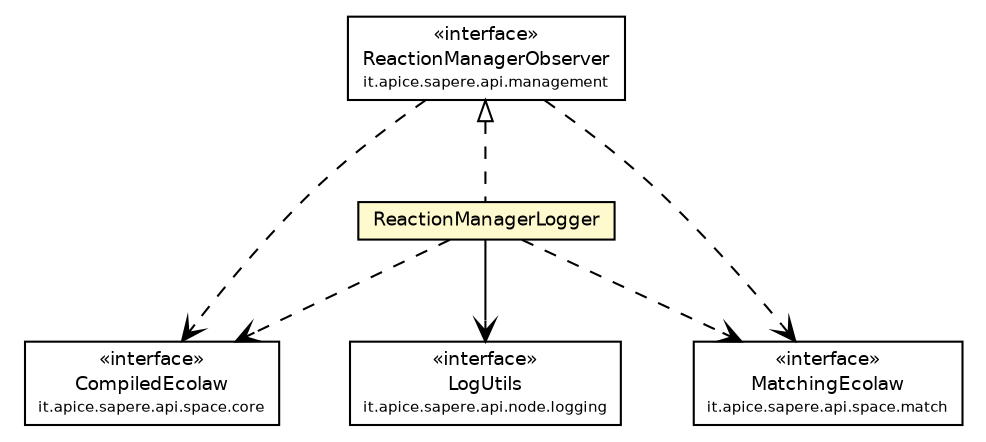 #!/usr/local/bin/dot
#
# Class diagram 
# Generated by UmlGraph version 4.4 (http://www.spinellis.gr/sw/umlgraph)
#

digraph G {
	edge [fontname="Helvetica",fontsize=10,labelfontname="Helvetica",labelfontsize=10];
	node [fontname="Helvetica",fontsize=10,shape=plaintext];
	// it.apice.sapere.api.management.ReactionManagerObserver
	c63162 [label=<<table border="0" cellborder="1" cellspacing="0" cellpadding="2" port="p" href="../../api/management/ReactionManagerObserver.html">
		<tr><td><table border="0" cellspacing="0" cellpadding="1">
			<tr><td> &laquo;interface&raquo; </td></tr>
			<tr><td> ReactionManagerObserver </td></tr>
			<tr><td><font point-size="7.0"> it.apice.sapere.api.management </font></td></tr>
		</table></td></tr>
		</table>>, fontname="Helvetica", fontcolor="black", fontsize=9.0];
	// it.apice.sapere.api.node.logging.LogUtils
	c63172 [label=<<table border="0" cellborder="1" cellspacing="0" cellpadding="2" port="p" href="../../api/node/logging/LogUtils.html">
		<tr><td><table border="0" cellspacing="0" cellpadding="1">
			<tr><td> &laquo;interface&raquo; </td></tr>
			<tr><td> LogUtils </td></tr>
			<tr><td><font point-size="7.0"> it.apice.sapere.api.node.logging </font></td></tr>
		</table></td></tr>
		</table>>, fontname="Helvetica", fontcolor="black", fontsize=9.0];
	// it.apice.sapere.api.space.core.CompiledEcolaw
	c63179 [label=<<table border="0" cellborder="1" cellspacing="0" cellpadding="2" port="p" href="../../api/space/core/CompiledEcolaw.html">
		<tr><td><table border="0" cellspacing="0" cellpadding="1">
			<tr><td> &laquo;interface&raquo; </td></tr>
			<tr><td> CompiledEcolaw </td></tr>
			<tr><td><font point-size="7.0"> it.apice.sapere.api.space.core </font></td></tr>
		</table></td></tr>
		</table>>, fontname="Helvetica", fontcolor="black", fontsize=9.0];
	// it.apice.sapere.api.space.match.MatchingEcolaw
	c63189 [label=<<table border="0" cellborder="1" cellspacing="0" cellpadding="2" port="p" href="../../api/space/match/MatchingEcolaw.html">
		<tr><td><table border="0" cellspacing="0" cellpadding="1">
			<tr><td> &laquo;interface&raquo; </td></tr>
			<tr><td> MatchingEcolaw </td></tr>
			<tr><td><font point-size="7.0"> it.apice.sapere.api.space.match </font></td></tr>
		</table></td></tr>
		</table>>, fontname="Helvetica", fontcolor="black", fontsize=9.0];
	// it.apice.sapere.management.impl.ReactionManagerLogger
	c63277 [label=<<table border="0" cellborder="1" cellspacing="0" cellpadding="2" port="p" bgcolor="lemonChiffon" href="./ReactionManagerLogger.html">
		<tr><td><table border="0" cellspacing="0" cellpadding="1">
			<tr><td> ReactionManagerLogger </td></tr>
		</table></td></tr>
		</table>>, fontname="Helvetica", fontcolor="black", fontsize=9.0];
	//it.apice.sapere.management.impl.ReactionManagerLogger implements it.apice.sapere.api.management.ReactionManagerObserver
	c63162:p -> c63277:p [dir=back,arrowtail=empty,style=dashed];
	// it.apice.sapere.management.impl.ReactionManagerLogger NAVASSOC it.apice.sapere.api.node.logging.LogUtils
	c63277:p -> c63172:p [taillabel="", label="", headlabel="", fontname="Helvetica", fontcolor="black", fontsize=10.0, color="black", arrowhead=open];
	// it.apice.sapere.api.management.ReactionManagerObserver DEPEND it.apice.sapere.api.space.match.MatchingEcolaw
	c63162:p -> c63189:p [taillabel="", label="", headlabel="", fontname="Helvetica", fontcolor="black", fontsize=10.0, color="black", arrowhead=open, style=dashed];
	// it.apice.sapere.api.management.ReactionManagerObserver DEPEND it.apice.sapere.api.space.core.CompiledEcolaw
	c63162:p -> c63179:p [taillabel="", label="", headlabel="", fontname="Helvetica", fontcolor="black", fontsize=10.0, color="black", arrowhead=open, style=dashed];
	// it.apice.sapere.management.impl.ReactionManagerLogger DEPEND it.apice.sapere.api.space.match.MatchingEcolaw
	c63277:p -> c63189:p [taillabel="", label="", headlabel="", fontname="Helvetica", fontcolor="black", fontsize=10.0, color="black", arrowhead=open, style=dashed];
	// it.apice.sapere.management.impl.ReactionManagerLogger DEPEND it.apice.sapere.api.space.core.CompiledEcolaw
	c63277:p -> c63179:p [taillabel="", label="", headlabel="", fontname="Helvetica", fontcolor="black", fontsize=10.0, color="black", arrowhead=open, style=dashed];
}

